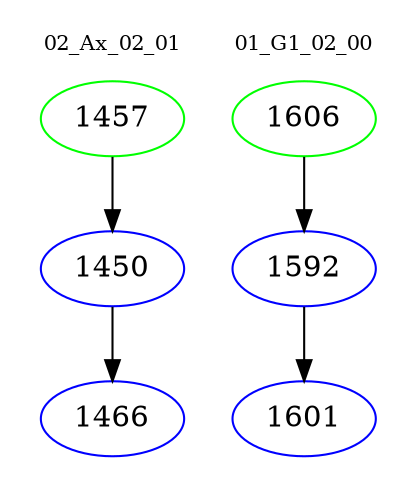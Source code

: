 digraph{
subgraph cluster_0 {
color = white
label = "02_Ax_02_01";
fontsize=10;
T0_1457 [label="1457", color="green"]
T0_1457 -> T0_1450 [color="black"]
T0_1450 [label="1450", color="blue"]
T0_1450 -> T0_1466 [color="black"]
T0_1466 [label="1466", color="blue"]
}
subgraph cluster_1 {
color = white
label = "01_G1_02_00";
fontsize=10;
T1_1606 [label="1606", color="green"]
T1_1606 -> T1_1592 [color="black"]
T1_1592 [label="1592", color="blue"]
T1_1592 -> T1_1601 [color="black"]
T1_1601 [label="1601", color="blue"]
}
}
